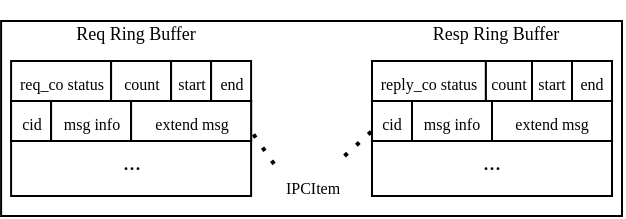 <mxfile version="24.8.4">
  <diagram name="第 1 页" id="0jiMUVteO30fLh8gYth0">
    <mxGraphModel dx="398" dy="-4440" grid="1" gridSize="10" guides="1" tooltips="1" connect="1" arrows="1" fold="1" page="1" pageScale="1" pageWidth="827" pageHeight="1169" math="0" shadow="0">
      <root>
        <mxCell id="0" />
        <mxCell id="1" parent="0" />
        <mxCell id="CcJlXv71uHXDPhzVcIDP-1" value="" style="rounded=0;whiteSpace=wrap;html=1;" parent="1" vertex="1">
          <mxGeometry x="159.55" y="4962.5" width="310.45" height="97.5" as="geometry" />
        </mxCell>
        <mxCell id="CcJlXv71uHXDPhzVcIDP-2" value="" style="rounded=0;whiteSpace=wrap;html=1;" parent="1" vertex="1">
          <mxGeometry x="164.55" y="5002.5" width="120" height="47.5" as="geometry" />
        </mxCell>
        <mxCell id="CcJlXv71uHXDPhzVcIDP-3" value="&lt;font face=&quot;Times New Roman&quot; style=&quot;font-size: 8px;&quot;&gt;req_co status&lt;/font&gt;" style="rounded=0;whiteSpace=wrap;html=1;" parent="1" vertex="1">
          <mxGeometry x="164.55" y="4982.5" width="50" height="20" as="geometry" />
        </mxCell>
        <mxCell id="CcJlXv71uHXDPhzVcIDP-4" value="&lt;span style=&quot;font-family: &amp;quot;Times New Roman&amp;quot;;&quot;&gt;&lt;font style=&quot;font-size: 8px;&quot;&gt;count&lt;/font&gt;&lt;/span&gt;" style="rounded=0;whiteSpace=wrap;html=1;" parent="1" vertex="1">
          <mxGeometry x="214.55" y="4982.5" width="30" height="20" as="geometry" />
        </mxCell>
        <mxCell id="CcJlXv71uHXDPhzVcIDP-5" value="&lt;span style=&quot;font-family: &amp;quot;Times New Roman&amp;quot;;&quot;&gt;&lt;font style=&quot;font-size: 8px;&quot;&gt;start&lt;/font&gt;&lt;/span&gt;" style="rounded=0;whiteSpace=wrap;html=1;" parent="1" vertex="1">
          <mxGeometry x="244.55" y="4982.5" width="20" height="20" as="geometry" />
        </mxCell>
        <mxCell id="CcJlXv71uHXDPhzVcIDP-6" value="&lt;font face=&quot;Times New Roman&quot; style=&quot;font-size: 8px;&quot;&gt;end&lt;/font&gt;" style="rounded=0;whiteSpace=wrap;html=1;" parent="1" vertex="1">
          <mxGeometry x="264.55" y="4982.5" width="20" height="20" as="geometry" />
        </mxCell>
        <mxCell id="CcJlXv71uHXDPhzVcIDP-7" value="&lt;font face=&quot;Times New Roman&quot; style=&quot;font-size: 8px;&quot;&gt;cid&lt;/font&gt;" style="rounded=0;whiteSpace=wrap;html=1;" parent="1" vertex="1">
          <mxGeometry x="164.55" y="5002.5" width="20" height="20" as="geometry" />
        </mxCell>
        <mxCell id="CcJlXv71uHXDPhzVcIDP-8" value="&lt;font face=&quot;Times New Roman&quot; style=&quot;font-size: 8px;&quot;&gt;msg info&lt;/font&gt;" style="rounded=0;whiteSpace=wrap;html=1;" parent="1" vertex="1">
          <mxGeometry x="184.55" y="5002.5" width="40" height="20" as="geometry" />
        </mxCell>
        <mxCell id="CcJlXv71uHXDPhzVcIDP-9" value="&lt;font style=&quot;font-size: 8px;&quot; face=&quot;Times New Roman&quot;&gt;extend msg&lt;/font&gt;" style="rounded=0;whiteSpace=wrap;html=1;" parent="1" vertex="1">
          <mxGeometry x="224.55" y="5002.5" width="60" height="20" as="geometry" />
        </mxCell>
        <mxCell id="CcJlXv71uHXDPhzVcIDP-10" value="&lt;font style=&quot;font-size: 9px;&quot; face=&quot;Times New Roman&quot;&gt;Req Ring Buffer&lt;/font&gt;" style="text;html=1;align=center;verticalAlign=middle;whiteSpace=wrap;rounded=0;" parent="1" vertex="1">
          <mxGeometry x="181.77" y="4952.5" width="90" height="30" as="geometry" />
        </mxCell>
        <mxCell id="CcJlXv71uHXDPhzVcIDP-12" value="&lt;font face=&quot;Times New Roman&quot;&gt;...&lt;/font&gt;" style="text;html=1;align=center;verticalAlign=middle;whiteSpace=wrap;rounded=0;" parent="1" vertex="1">
          <mxGeometry x="194.55" y="5022.5" width="60" height="20" as="geometry" />
        </mxCell>
        <mxCell id="CcJlXv71uHXDPhzVcIDP-13" value="&lt;font style=&quot;font-size: 9px;&quot; face=&quot;Times New Roman&quot;&gt;Resp Ring Buffer&lt;/font&gt;" style="text;html=1;align=center;verticalAlign=middle;whiteSpace=wrap;rounded=0;" parent="1" vertex="1">
          <mxGeometry x="362.22" y="4952.5" width="90" height="30" as="geometry" />
        </mxCell>
        <mxCell id="CcJlXv71uHXDPhzVcIDP-14" value="" style="rounded=0;whiteSpace=wrap;html=1;" parent="1" vertex="1">
          <mxGeometry x="345" y="5002.5" width="120" height="47.5" as="geometry" />
        </mxCell>
        <mxCell id="CcJlXv71uHXDPhzVcIDP-15" value="&lt;font face=&quot;Times New Roman&quot; style=&quot;font-size: 8px;&quot;&gt;reply_co status&lt;/font&gt;" style="rounded=0;whiteSpace=wrap;html=1;" parent="1" vertex="1">
          <mxGeometry x="345" y="4982.5" width="56.95" height="20" as="geometry" />
        </mxCell>
        <mxCell id="CcJlXv71uHXDPhzVcIDP-16" value="&lt;span style=&quot;font-family: &amp;quot;Times New Roman&amp;quot;;&quot;&gt;&lt;font style=&quot;font-size: 8px;&quot;&gt;count&lt;/font&gt;&lt;/span&gt;" style="rounded=0;whiteSpace=wrap;html=1;" parent="1" vertex="1">
          <mxGeometry x="401.95" y="4982.5" width="23.05" height="20" as="geometry" />
        </mxCell>
        <mxCell id="CcJlXv71uHXDPhzVcIDP-17" value="&lt;span style=&quot;font-family: &amp;quot;Times New Roman&amp;quot;;&quot;&gt;&lt;font style=&quot;font-size: 8px;&quot;&gt;start&lt;/font&gt;&lt;/span&gt;" style="rounded=0;whiteSpace=wrap;html=1;" parent="1" vertex="1">
          <mxGeometry x="425" y="4982.5" width="20" height="20" as="geometry" />
        </mxCell>
        <mxCell id="CcJlXv71uHXDPhzVcIDP-18" value="&lt;font face=&quot;Times New Roman&quot; style=&quot;font-size: 8px;&quot;&gt;end&lt;/font&gt;" style="rounded=0;whiteSpace=wrap;html=1;" parent="1" vertex="1">
          <mxGeometry x="445" y="4982.5" width="20" height="20" as="geometry" />
        </mxCell>
        <mxCell id="CcJlXv71uHXDPhzVcIDP-19" value="&lt;font face=&quot;Times New Roman&quot; style=&quot;font-size: 8px;&quot;&gt;cid&lt;/font&gt;" style="rounded=0;whiteSpace=wrap;html=1;" parent="1" vertex="1">
          <mxGeometry x="345" y="5002.5" width="20" height="20" as="geometry" />
        </mxCell>
        <mxCell id="CcJlXv71uHXDPhzVcIDP-20" value="&lt;font face=&quot;Times New Roman&quot; style=&quot;font-size: 8px;&quot;&gt;msg info&lt;/font&gt;" style="rounded=0;whiteSpace=wrap;html=1;" parent="1" vertex="1">
          <mxGeometry x="365" y="5002.5" width="40" height="20" as="geometry" />
        </mxCell>
        <mxCell id="CcJlXv71uHXDPhzVcIDP-21" value="&lt;font style=&quot;font-size: 8px;&quot; face=&quot;Times New Roman&quot;&gt;extend msg&lt;/font&gt;" style="rounded=0;whiteSpace=wrap;html=1;" parent="1" vertex="1">
          <mxGeometry x="405" y="5002.5" width="60" height="20" as="geometry" />
        </mxCell>
        <mxCell id="CcJlXv71uHXDPhzVcIDP-22" value="&lt;font face=&quot;Times New Roman&quot;&gt;...&lt;/font&gt;" style="text;html=1;align=center;verticalAlign=middle;whiteSpace=wrap;rounded=0;" parent="1" vertex="1">
          <mxGeometry x="375.0" y="5022.5" width="60" height="20" as="geometry" />
        </mxCell>
        <mxCell id="6XeGAVkCpYJ9S9aw5QfI-1" value="&lt;font style=&quot;font-size: 8px;&quot; face=&quot;Times New Roman&quot;&gt;IPCItem&lt;/font&gt;" style="text;html=1;align=center;verticalAlign=middle;resizable=0;points=[];autosize=1;strokeColor=none;fillColor=none;" vertex="1" parent="1">
          <mxGeometry x="289.77" y="5030" width="50" height="30" as="geometry" />
        </mxCell>
        <mxCell id="6XeGAVkCpYJ9S9aw5QfI-2" value="" style="endArrow=none;dashed=1;html=1;dashPattern=1 3;strokeWidth=2;rounded=0;entryX=0;entryY=0.75;entryDx=0;entryDy=0;" edge="1" parent="1" source="6XeGAVkCpYJ9S9aw5QfI-1" target="CcJlXv71uHXDPhzVcIDP-19">
          <mxGeometry width="50" height="50" relative="1" as="geometry">
            <mxPoint x="320" y="5010" as="sourcePoint" />
            <mxPoint x="370" y="4960" as="targetPoint" />
          </mxGeometry>
        </mxCell>
        <mxCell id="6XeGAVkCpYJ9S9aw5QfI-3" value="" style="endArrow=none;dashed=1;html=1;dashPattern=1 3;strokeWidth=2;rounded=0;entryX=1;entryY=0.75;entryDx=0;entryDy=0;" edge="1" parent="1" target="CcJlXv71uHXDPhzVcIDP-9">
          <mxGeometry width="50" height="50" relative="1" as="geometry">
            <mxPoint x="296" y="5034" as="sourcePoint" />
            <mxPoint x="370" y="4960" as="targetPoint" />
          </mxGeometry>
        </mxCell>
      </root>
    </mxGraphModel>
  </diagram>
</mxfile>
